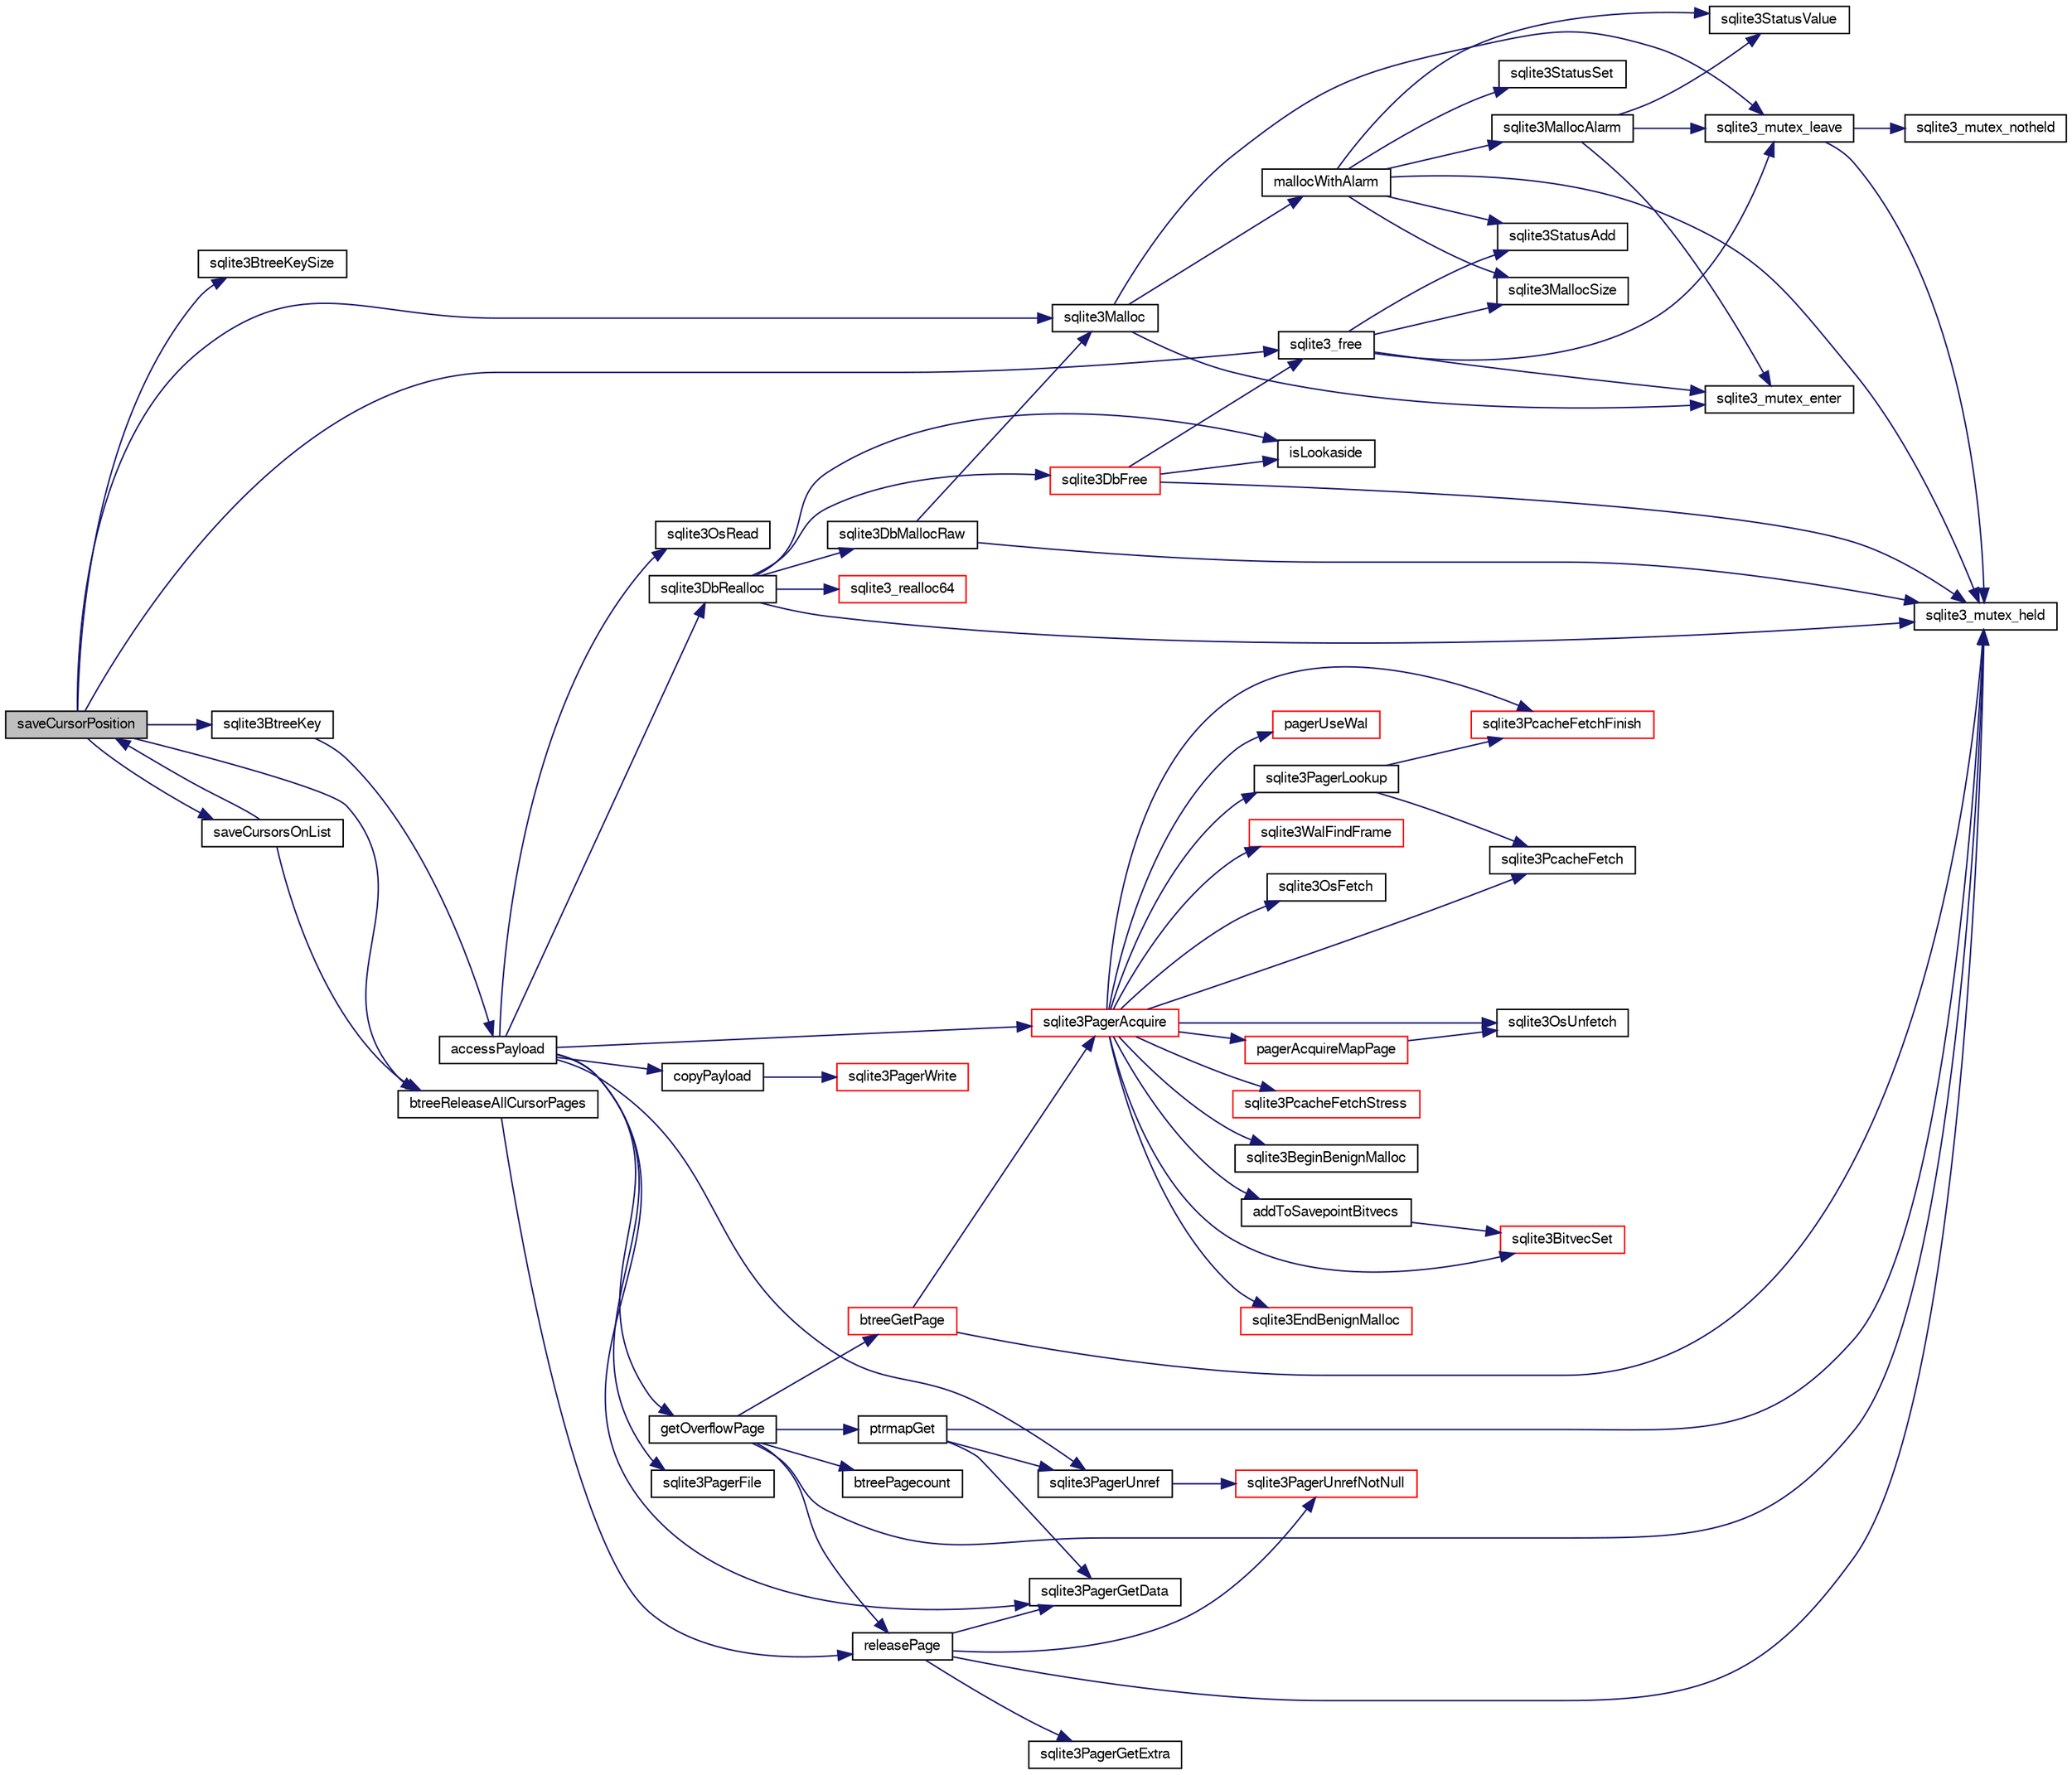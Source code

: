 digraph "saveCursorPosition"
{
  edge [fontname="FreeSans",fontsize="10",labelfontname="FreeSans",labelfontsize="10"];
  node [fontname="FreeSans",fontsize="10",shape=record];
  rankdir="LR";
  Node282904 [label="saveCursorPosition",height=0.2,width=0.4,color="black", fillcolor="grey75", style="filled", fontcolor="black"];
  Node282904 -> Node282905 [color="midnightblue",fontsize="10",style="solid",fontname="FreeSans"];
  Node282905 [label="sqlite3BtreeKeySize",height=0.2,width=0.4,color="black", fillcolor="white", style="filled",URL="$sqlite3_8c.html#a73b33a51e4be80535ca4357abe181d2b"];
  Node282904 -> Node282906 [color="midnightblue",fontsize="10",style="solid",fontname="FreeSans"];
  Node282906 [label="sqlite3Malloc",height=0.2,width=0.4,color="black", fillcolor="white", style="filled",URL="$sqlite3_8c.html#a361a2eaa846b1885f123abe46f5d8b2b"];
  Node282906 -> Node282907 [color="midnightblue",fontsize="10",style="solid",fontname="FreeSans"];
  Node282907 [label="sqlite3_mutex_enter",height=0.2,width=0.4,color="black", fillcolor="white", style="filled",URL="$sqlite3_8c.html#a1c12cde690bd89f104de5cbad12a6bf5"];
  Node282906 -> Node282908 [color="midnightblue",fontsize="10",style="solid",fontname="FreeSans"];
  Node282908 [label="mallocWithAlarm",height=0.2,width=0.4,color="black", fillcolor="white", style="filled",URL="$sqlite3_8c.html#ab070d5cf8e48ec8a6a43cf025d48598b"];
  Node282908 -> Node282909 [color="midnightblue",fontsize="10",style="solid",fontname="FreeSans"];
  Node282909 [label="sqlite3_mutex_held",height=0.2,width=0.4,color="black", fillcolor="white", style="filled",URL="$sqlite3_8c.html#acf77da68932b6bc163c5e68547ecc3e7"];
  Node282908 -> Node282910 [color="midnightblue",fontsize="10",style="solid",fontname="FreeSans"];
  Node282910 [label="sqlite3StatusSet",height=0.2,width=0.4,color="black", fillcolor="white", style="filled",URL="$sqlite3_8c.html#afec7586c01fcb5ea17dc9d7725a589d9"];
  Node282908 -> Node282911 [color="midnightblue",fontsize="10",style="solid",fontname="FreeSans"];
  Node282911 [label="sqlite3StatusValue",height=0.2,width=0.4,color="black", fillcolor="white", style="filled",URL="$sqlite3_8c.html#a30b8ac296c6e200c1fa57708d52c6ef6"];
  Node282908 -> Node282912 [color="midnightblue",fontsize="10",style="solid",fontname="FreeSans"];
  Node282912 [label="sqlite3MallocAlarm",height=0.2,width=0.4,color="black", fillcolor="white", style="filled",URL="$sqlite3_8c.html#ada66988e8471d1198f3219c062377508"];
  Node282912 -> Node282911 [color="midnightblue",fontsize="10",style="solid",fontname="FreeSans"];
  Node282912 -> Node282913 [color="midnightblue",fontsize="10",style="solid",fontname="FreeSans"];
  Node282913 [label="sqlite3_mutex_leave",height=0.2,width=0.4,color="black", fillcolor="white", style="filled",URL="$sqlite3_8c.html#a5838d235601dbd3c1fa993555c6bcc93"];
  Node282913 -> Node282909 [color="midnightblue",fontsize="10",style="solid",fontname="FreeSans"];
  Node282913 -> Node282914 [color="midnightblue",fontsize="10",style="solid",fontname="FreeSans"];
  Node282914 [label="sqlite3_mutex_notheld",height=0.2,width=0.4,color="black", fillcolor="white", style="filled",URL="$sqlite3_8c.html#a83967c837c1c000d3b5adcfaa688f5dc"];
  Node282912 -> Node282907 [color="midnightblue",fontsize="10",style="solid",fontname="FreeSans"];
  Node282908 -> Node282915 [color="midnightblue",fontsize="10",style="solid",fontname="FreeSans"];
  Node282915 [label="sqlite3MallocSize",height=0.2,width=0.4,color="black", fillcolor="white", style="filled",URL="$sqlite3_8c.html#acf5d2a5f35270bafb050bd2def576955"];
  Node282908 -> Node282916 [color="midnightblue",fontsize="10",style="solid",fontname="FreeSans"];
  Node282916 [label="sqlite3StatusAdd",height=0.2,width=0.4,color="black", fillcolor="white", style="filled",URL="$sqlite3_8c.html#afa029f93586aeab4cc85360905dae9cd"];
  Node282906 -> Node282913 [color="midnightblue",fontsize="10",style="solid",fontname="FreeSans"];
  Node282904 -> Node282917 [color="midnightblue",fontsize="10",style="solid",fontname="FreeSans"];
  Node282917 [label="sqlite3BtreeKey",height=0.2,width=0.4,color="black", fillcolor="white", style="filled",URL="$sqlite3_8c.html#ac2d5b22a7aae9c57b8a4ef7be643c1cd"];
  Node282917 -> Node282918 [color="midnightblue",fontsize="10",style="solid",fontname="FreeSans"];
  Node282918 [label="accessPayload",height=0.2,width=0.4,color="black", fillcolor="white", style="filled",URL="$sqlite3_8c.html#acf70e6d3cb6afd54d677b3dffb6959d2"];
  Node282918 -> Node282919 [color="midnightblue",fontsize="10",style="solid",fontname="FreeSans"];
  Node282919 [label="copyPayload",height=0.2,width=0.4,color="black", fillcolor="white", style="filled",URL="$sqlite3_8c.html#aedb2ad4326779a68bc8e012570bda430"];
  Node282919 -> Node282920 [color="midnightblue",fontsize="10",style="solid",fontname="FreeSans"];
  Node282920 [label="sqlite3PagerWrite",height=0.2,width=0.4,color="red", fillcolor="white", style="filled",URL="$sqlite3_8c.html#ad4b8aee028ee99575b0748b299e04ed0"];
  Node282918 -> Node282941 [color="midnightblue",fontsize="10",style="solid",fontname="FreeSans"];
  Node282941 [label="sqlite3DbRealloc",height=0.2,width=0.4,color="black", fillcolor="white", style="filled",URL="$sqlite3_8c.html#ae028f4902a9d29bcaf310ff289ee87dc"];
  Node282941 -> Node282909 [color="midnightblue",fontsize="10",style="solid",fontname="FreeSans"];
  Node282941 -> Node282942 [color="midnightblue",fontsize="10",style="solid",fontname="FreeSans"];
  Node282942 [label="sqlite3DbMallocRaw",height=0.2,width=0.4,color="black", fillcolor="white", style="filled",URL="$sqlite3_8c.html#abbe8be0cf7175e11ddc3e2218fad924e"];
  Node282942 -> Node282909 [color="midnightblue",fontsize="10",style="solid",fontname="FreeSans"];
  Node282942 -> Node282906 [color="midnightblue",fontsize="10",style="solid",fontname="FreeSans"];
  Node282941 -> Node282939 [color="midnightblue",fontsize="10",style="solid",fontname="FreeSans"];
  Node282939 [label="isLookaside",height=0.2,width=0.4,color="black", fillcolor="white", style="filled",URL="$sqlite3_8c.html#a770fa05ff9717b75e16f4d968a77b897"];
  Node282941 -> Node282936 [color="midnightblue",fontsize="10",style="solid",fontname="FreeSans"];
  Node282936 [label="sqlite3DbFree",height=0.2,width=0.4,color="red", fillcolor="white", style="filled",URL="$sqlite3_8c.html#ac70ab821a6607b4a1b909582dc37a069"];
  Node282936 -> Node282909 [color="midnightblue",fontsize="10",style="solid",fontname="FreeSans"];
  Node282936 -> Node282939 [color="midnightblue",fontsize="10",style="solid",fontname="FreeSans"];
  Node282936 -> Node282940 [color="midnightblue",fontsize="10",style="solid",fontname="FreeSans"];
  Node282940 [label="sqlite3_free",height=0.2,width=0.4,color="black", fillcolor="white", style="filled",URL="$sqlite3_8c.html#a6552349e36a8a691af5487999ab09519"];
  Node282940 -> Node282907 [color="midnightblue",fontsize="10",style="solid",fontname="FreeSans"];
  Node282940 -> Node282916 [color="midnightblue",fontsize="10",style="solid",fontname="FreeSans"];
  Node282940 -> Node282915 [color="midnightblue",fontsize="10",style="solid",fontname="FreeSans"];
  Node282940 -> Node282913 [color="midnightblue",fontsize="10",style="solid",fontname="FreeSans"];
  Node282941 -> Node282943 [color="midnightblue",fontsize="10",style="solid",fontname="FreeSans"];
  Node282943 [label="sqlite3_realloc64",height=0.2,width=0.4,color="red", fillcolor="white", style="filled",URL="$sqlite3_8c.html#a3765a714077ee547e811034236dc9ecd"];
  Node282918 -> Node283325 [color="midnightblue",fontsize="10",style="solid",fontname="FreeSans"];
  Node283325 [label="getOverflowPage",height=0.2,width=0.4,color="black", fillcolor="white", style="filled",URL="$sqlite3_8c.html#af907f898e049d621e2c9dc1ed1d63cf4"];
  Node283325 -> Node282909 [color="midnightblue",fontsize="10",style="solid",fontname="FreeSans"];
  Node283325 -> Node283291 [color="midnightblue",fontsize="10",style="solid",fontname="FreeSans"];
  Node283291 [label="btreePagecount",height=0.2,width=0.4,color="black", fillcolor="white", style="filled",URL="$sqlite3_8c.html#a9cc4ac11752c088db89d551ec1495a15"];
  Node283325 -> Node283326 [color="midnightblue",fontsize="10",style="solid",fontname="FreeSans"];
  Node283326 [label="ptrmapGet",height=0.2,width=0.4,color="black", fillcolor="white", style="filled",URL="$sqlite3_8c.html#ae91bfd9c1bec807a52a384d2ed01934b"];
  Node283326 -> Node282909 [color="midnightblue",fontsize="10",style="solid",fontname="FreeSans"];
  Node283326 -> Node283287 [color="midnightblue",fontsize="10",style="solid",fontname="FreeSans"];
  Node283287 [label="sqlite3PagerGetData",height=0.2,width=0.4,color="black", fillcolor="white", style="filled",URL="$sqlite3_8c.html#a9dd340e56fb4b7fad4df339595b8d8a2"];
  Node283326 -> Node283292 [color="midnightblue",fontsize="10",style="solid",fontname="FreeSans"];
  Node283292 [label="sqlite3PagerUnref",height=0.2,width=0.4,color="black", fillcolor="white", style="filled",URL="$sqlite3_8c.html#aa9d040b7f24a8a5d99bf96863b52cd15"];
  Node283292 -> Node283220 [color="midnightblue",fontsize="10",style="solid",fontname="FreeSans"];
  Node283220 [label="sqlite3PagerUnrefNotNull",height=0.2,width=0.4,color="red", fillcolor="white", style="filled",URL="$sqlite3_8c.html#a4b314f96f09f5c68c94672e420e31ab9"];
  Node283325 -> Node283327 [color="midnightblue",fontsize="10",style="solid",fontname="FreeSans"];
  Node283327 [label="btreeGetPage",height=0.2,width=0.4,color="red", fillcolor="white", style="filled",URL="$sqlite3_8c.html#ac59679e30ceb0190614fbd19a7feb6de"];
  Node283327 -> Node282909 [color="midnightblue",fontsize="10",style="solid",fontname="FreeSans"];
  Node283327 -> Node283293 [color="midnightblue",fontsize="10",style="solid",fontname="FreeSans"];
  Node283293 [label="sqlite3PagerAcquire",height=0.2,width=0.4,color="red", fillcolor="white", style="filled",URL="$sqlite3_8c.html#a22a53daafd2bd778cda390312651f994"];
  Node283293 -> Node282925 [color="midnightblue",fontsize="10",style="solid",fontname="FreeSans"];
  Node282925 [label="pagerUseWal",height=0.2,width=0.4,color="red", fillcolor="white", style="filled",URL="$sqlite3_8c.html#a31def80bfe1de9284d635ba190a5eb68"];
  Node283293 -> Node283251 [color="midnightblue",fontsize="10",style="solid",fontname="FreeSans"];
  Node283251 [label="sqlite3WalFindFrame",height=0.2,width=0.4,color="red", fillcolor="white", style="filled",URL="$sqlite3_8c.html#a70d73def3adcc264f500a63178742708"];
  Node283293 -> Node283241 [color="midnightblue",fontsize="10",style="solid",fontname="FreeSans"];
  Node283241 [label="sqlite3OsFetch",height=0.2,width=0.4,color="black", fillcolor="white", style="filled",URL="$sqlite3_8c.html#ab5b9137b375d5d8a8c216a644056cba7"];
  Node283293 -> Node283245 [color="midnightblue",fontsize="10",style="solid",fontname="FreeSans"];
  Node283245 [label="sqlite3PagerLookup",height=0.2,width=0.4,color="black", fillcolor="white", style="filled",URL="$sqlite3_8c.html#a1252ec03814f64eed236cfb21094cafd"];
  Node283245 -> Node283246 [color="midnightblue",fontsize="10",style="solid",fontname="FreeSans"];
  Node283246 [label="sqlite3PcacheFetch",height=0.2,width=0.4,color="black", fillcolor="white", style="filled",URL="$sqlite3_8c.html#a51a10151c5ec2c1c9e6fd615e95a3450"];
  Node283245 -> Node283247 [color="midnightblue",fontsize="10",style="solid",fontname="FreeSans"];
  Node283247 [label="sqlite3PcacheFetchFinish",height=0.2,width=0.4,color="red", fillcolor="white", style="filled",URL="$sqlite3_8c.html#a21f330cb082d63a111f64257e823a4b1"];
  Node283293 -> Node283294 [color="midnightblue",fontsize="10",style="solid",fontname="FreeSans"];
  Node283294 [label="pagerAcquireMapPage",height=0.2,width=0.4,color="red", fillcolor="white", style="filled",URL="$sqlite3_8c.html#affc12640bbd7572ae41f1943f3b8bb3b"];
  Node283294 -> Node283222 [color="midnightblue",fontsize="10",style="solid",fontname="FreeSans"];
  Node283222 [label="sqlite3OsUnfetch",height=0.2,width=0.4,color="black", fillcolor="white", style="filled",URL="$sqlite3_8c.html#abc0da72cb8b8989cf8708b572fe5fef4"];
  Node283293 -> Node283222 [color="midnightblue",fontsize="10",style="solid",fontname="FreeSans"];
  Node283293 -> Node283246 [color="midnightblue",fontsize="10",style="solid",fontname="FreeSans"];
  Node283293 -> Node283295 [color="midnightblue",fontsize="10",style="solid",fontname="FreeSans"];
  Node283295 [label="sqlite3PcacheFetchStress",height=0.2,width=0.4,color="red", fillcolor="white", style="filled",URL="$sqlite3_8c.html#a83644ab4d77e1649ae5336b659edb351"];
  Node283293 -> Node283247 [color="midnightblue",fontsize="10",style="solid",fontname="FreeSans"];
  Node283293 -> Node282991 [color="midnightblue",fontsize="10",style="solid",fontname="FreeSans"];
  Node282991 [label="sqlite3BeginBenignMalloc",height=0.2,width=0.4,color="black", fillcolor="white", style="filled",URL="$sqlite3_8c.html#a3344c0e2b1b6df701a1cb326602fac14"];
  Node283293 -> Node283215 [color="midnightblue",fontsize="10",style="solid",fontname="FreeSans"];
  Node283215 [label="sqlite3BitvecSet",height=0.2,width=0.4,color="red", fillcolor="white", style="filled",URL="$sqlite3_8c.html#a1f3c6d64d5d889e451d6725b1eb458be"];
  Node283293 -> Node283216 [color="midnightblue",fontsize="10",style="solid",fontname="FreeSans"];
  Node283216 [label="addToSavepointBitvecs",height=0.2,width=0.4,color="black", fillcolor="white", style="filled",URL="$sqlite3_8c.html#aa2e9bb02bb6975d83ec875f0792792f0"];
  Node283216 -> Node283215 [color="midnightblue",fontsize="10",style="solid",fontname="FreeSans"];
  Node283293 -> Node282992 [color="midnightblue",fontsize="10",style="solid",fontname="FreeSans"];
  Node282992 [label="sqlite3EndBenignMalloc",height=0.2,width=0.4,color="red", fillcolor="white", style="filled",URL="$sqlite3_8c.html#a4582127cc64d483dc66c7acf9d8d8fbb"];
  Node283325 -> Node283329 [color="midnightblue",fontsize="10",style="solid",fontname="FreeSans"];
  Node283329 [label="releasePage",height=0.2,width=0.4,color="black", fillcolor="white", style="filled",URL="$sqlite3_8c.html#a92c6fb14f9bcf117440c35116c26d6c4"];
  Node283329 -> Node283288 [color="midnightblue",fontsize="10",style="solid",fontname="FreeSans"];
  Node283288 [label="sqlite3PagerGetExtra",height=0.2,width=0.4,color="black", fillcolor="white", style="filled",URL="$sqlite3_8c.html#a48e879a6d20f06f27390973ab8d59bd7"];
  Node283329 -> Node283287 [color="midnightblue",fontsize="10",style="solid",fontname="FreeSans"];
  Node283329 -> Node282909 [color="midnightblue",fontsize="10",style="solid",fontname="FreeSans"];
  Node283329 -> Node283220 [color="midnightblue",fontsize="10",style="solid",fontname="FreeSans"];
  Node282918 -> Node283330 [color="midnightblue",fontsize="10",style="solid",fontname="FreeSans"];
  Node283330 [label="sqlite3PagerFile",height=0.2,width=0.4,color="black", fillcolor="white", style="filled",URL="$sqlite3_8c.html#a4994718ae281ffc714aa975c5b9b359d"];
  Node282918 -> Node283254 [color="midnightblue",fontsize="10",style="solid",fontname="FreeSans"];
  Node283254 [label="sqlite3OsRead",height=0.2,width=0.4,color="black", fillcolor="white", style="filled",URL="$sqlite3_8c.html#a98ef6b5ed82299d2efc0b5f9e41c877d"];
  Node282918 -> Node283293 [color="midnightblue",fontsize="10",style="solid",fontname="FreeSans"];
  Node282918 -> Node283287 [color="midnightblue",fontsize="10",style="solid",fontname="FreeSans"];
  Node282918 -> Node283292 [color="midnightblue",fontsize="10",style="solid",fontname="FreeSans"];
  Node282904 -> Node282940 [color="midnightblue",fontsize="10",style="solid",fontname="FreeSans"];
  Node282904 -> Node283331 [color="midnightblue",fontsize="10",style="solid",fontname="FreeSans"];
  Node283331 [label="btreeReleaseAllCursorPages",height=0.2,width=0.4,color="black", fillcolor="white", style="filled",URL="$sqlite3_8c.html#a8535e63c9127b9f6b5b136cab41cbdd7"];
  Node283331 -> Node283329 [color="midnightblue",fontsize="10",style="solid",fontname="FreeSans"];
  Node282904 -> Node283332 [color="midnightblue",fontsize="10",style="solid",fontname="FreeSans"];
  Node283332 [label="saveCursorsOnList",height=0.2,width=0.4,color="black", fillcolor="white", style="filled",URL="$sqlite3_8c.html#a33cb455c167e82c225c04c6628a486e1"];
  Node283332 -> Node282904 [color="midnightblue",fontsize="10",style="solid",fontname="FreeSans"];
  Node283332 -> Node283331 [color="midnightblue",fontsize="10",style="solid",fontname="FreeSans"];
}
